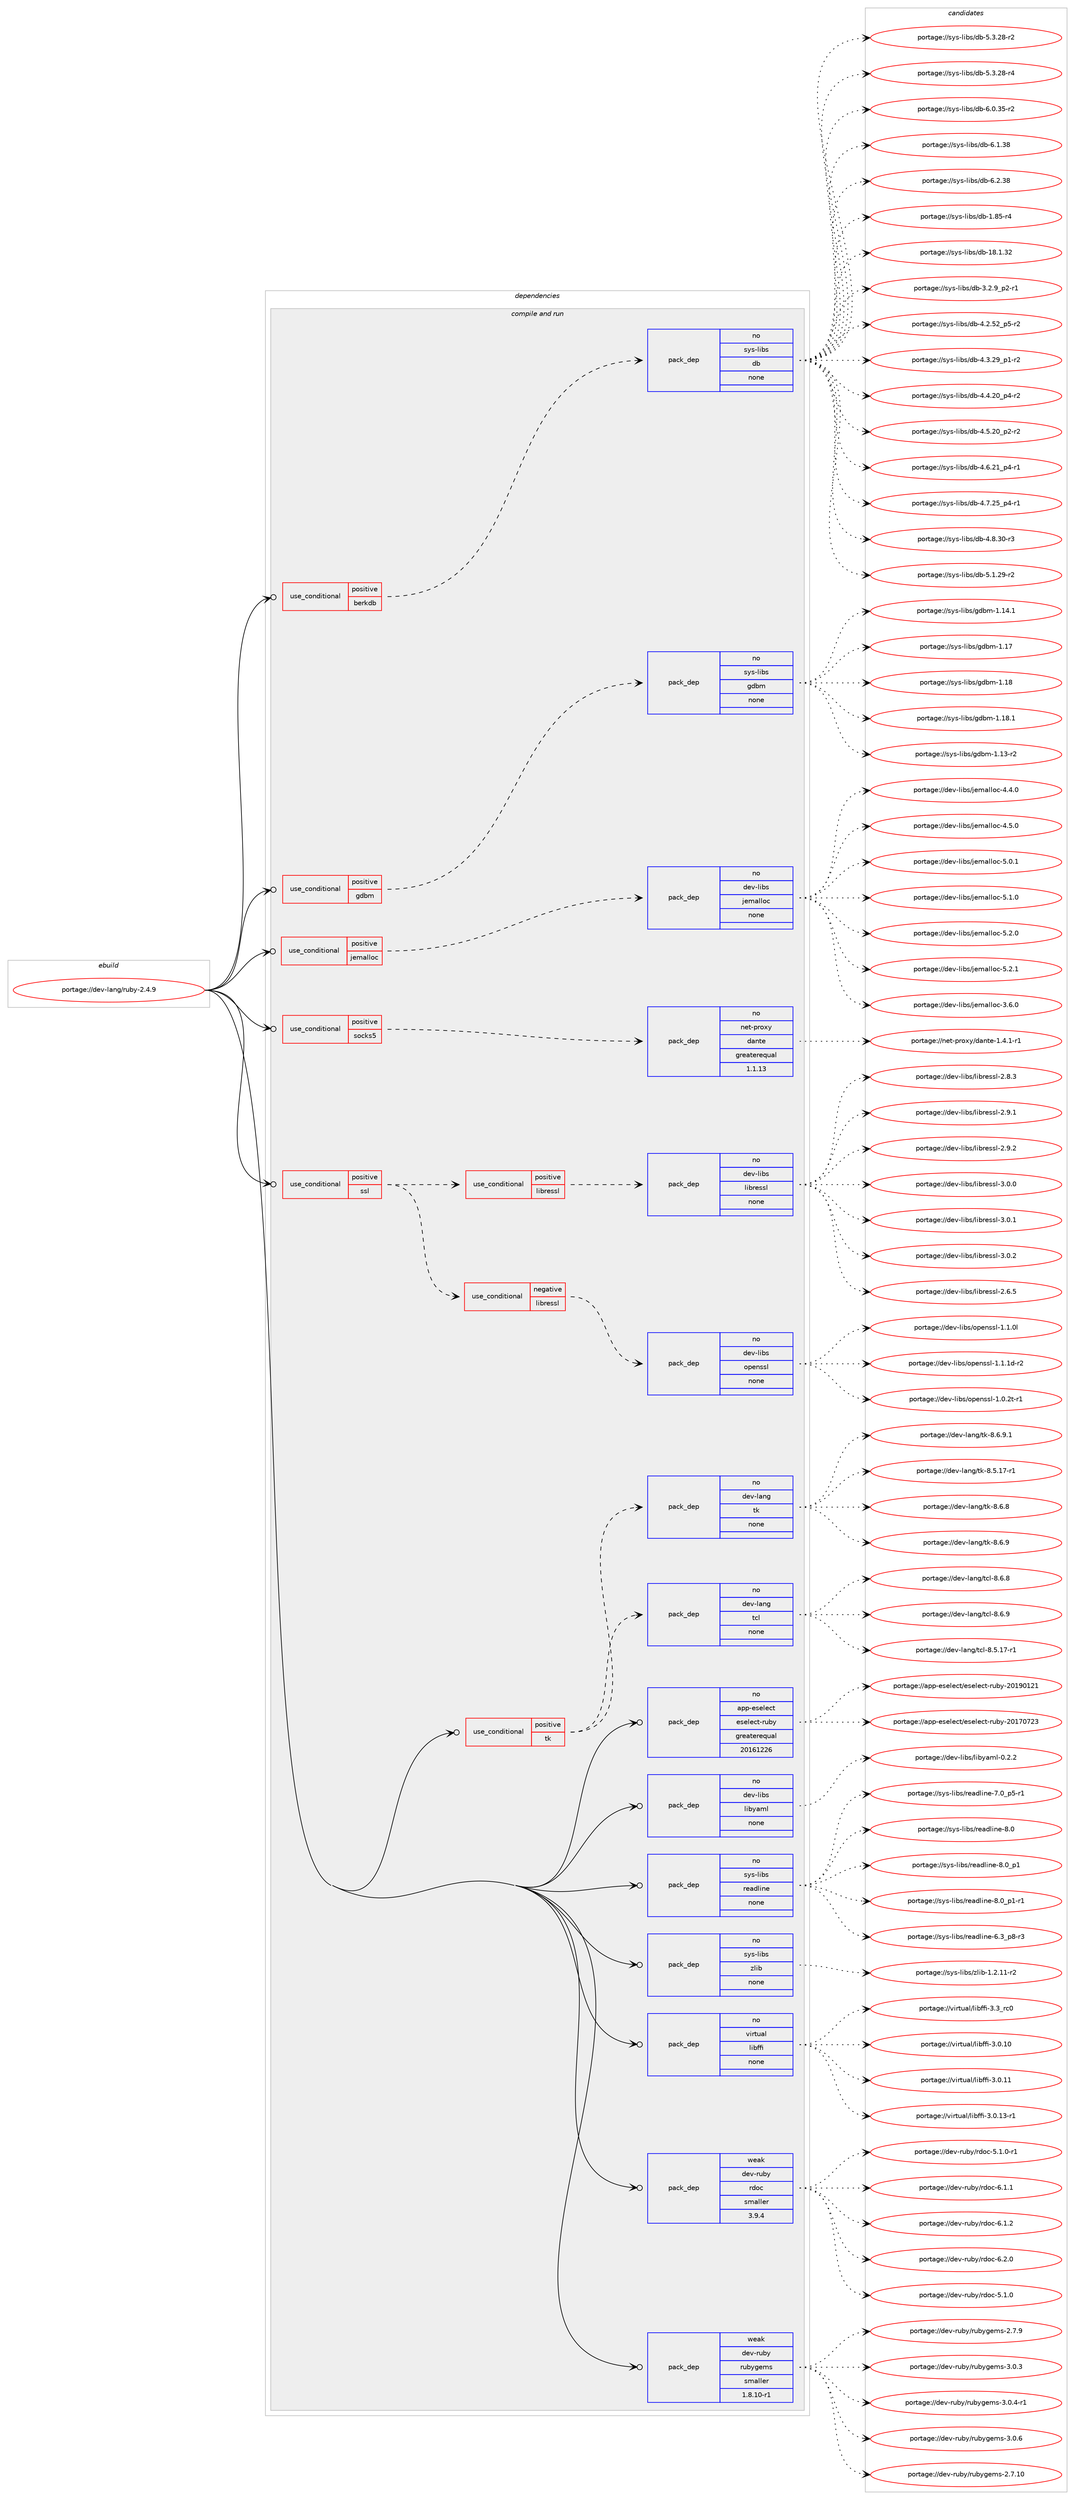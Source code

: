 digraph prolog {

# *************
# Graph options
# *************

newrank=true;
concentrate=true;
compound=true;
graph [rankdir=LR,fontname=Helvetica,fontsize=10,ranksep=1.5];#, ranksep=2.5, nodesep=0.2];
edge  [arrowhead=vee];
node  [fontname=Helvetica,fontsize=10];

# **********
# The ebuild
# **********

subgraph cluster_leftcol {
color=gray;
rank=same;
label=<<i>ebuild</i>>;
id [label="portage://dev-lang/ruby-2.4.9", color=red, width=4, href="../dev-lang/ruby-2.4.9.svg"];
}

# ****************
# The dependencies
# ****************

subgraph cluster_midcol {
color=gray;
label=<<i>dependencies</i>>;
subgraph cluster_compile {
fillcolor="#eeeeee";
style=filled;
label=<<i>compile</i>>;
}
subgraph cluster_compileandrun {
fillcolor="#eeeeee";
style=filled;
label=<<i>compile and run</i>>;
subgraph cond20054 {
dependency96274 [label=<<TABLE BORDER="0" CELLBORDER="1" CELLSPACING="0" CELLPADDING="4"><TR><TD ROWSPAN="3" CELLPADDING="10">use_conditional</TD></TR><TR><TD>positive</TD></TR><TR><TD>berkdb</TD></TR></TABLE>>, shape=none, color=red];
subgraph pack73391 {
dependency96275 [label=<<TABLE BORDER="0" CELLBORDER="1" CELLSPACING="0" CELLPADDING="4" WIDTH="220"><TR><TD ROWSPAN="6" CELLPADDING="30">pack_dep</TD></TR><TR><TD WIDTH="110">no</TD></TR><TR><TD>sys-libs</TD></TR><TR><TD>db</TD></TR><TR><TD>none</TD></TR><TR><TD></TD></TR></TABLE>>, shape=none, color=blue];
}
dependency96274:e -> dependency96275:w [weight=20,style="dashed",arrowhead="vee"];
}
id:e -> dependency96274:w [weight=20,style="solid",arrowhead="odotvee"];
subgraph cond20055 {
dependency96276 [label=<<TABLE BORDER="0" CELLBORDER="1" CELLSPACING="0" CELLPADDING="4"><TR><TD ROWSPAN="3" CELLPADDING="10">use_conditional</TD></TR><TR><TD>positive</TD></TR><TR><TD>gdbm</TD></TR></TABLE>>, shape=none, color=red];
subgraph pack73392 {
dependency96277 [label=<<TABLE BORDER="0" CELLBORDER="1" CELLSPACING="0" CELLPADDING="4" WIDTH="220"><TR><TD ROWSPAN="6" CELLPADDING="30">pack_dep</TD></TR><TR><TD WIDTH="110">no</TD></TR><TR><TD>sys-libs</TD></TR><TR><TD>gdbm</TD></TR><TR><TD>none</TD></TR><TR><TD></TD></TR></TABLE>>, shape=none, color=blue];
}
dependency96276:e -> dependency96277:w [weight=20,style="dashed",arrowhead="vee"];
}
id:e -> dependency96276:w [weight=20,style="solid",arrowhead="odotvee"];
subgraph cond20056 {
dependency96278 [label=<<TABLE BORDER="0" CELLBORDER="1" CELLSPACING="0" CELLPADDING="4"><TR><TD ROWSPAN="3" CELLPADDING="10">use_conditional</TD></TR><TR><TD>positive</TD></TR><TR><TD>jemalloc</TD></TR></TABLE>>, shape=none, color=red];
subgraph pack73393 {
dependency96279 [label=<<TABLE BORDER="0" CELLBORDER="1" CELLSPACING="0" CELLPADDING="4" WIDTH="220"><TR><TD ROWSPAN="6" CELLPADDING="30">pack_dep</TD></TR><TR><TD WIDTH="110">no</TD></TR><TR><TD>dev-libs</TD></TR><TR><TD>jemalloc</TD></TR><TR><TD>none</TD></TR><TR><TD></TD></TR></TABLE>>, shape=none, color=blue];
}
dependency96278:e -> dependency96279:w [weight=20,style="dashed",arrowhead="vee"];
}
id:e -> dependency96278:w [weight=20,style="solid",arrowhead="odotvee"];
subgraph cond20057 {
dependency96280 [label=<<TABLE BORDER="0" CELLBORDER="1" CELLSPACING="0" CELLPADDING="4"><TR><TD ROWSPAN="3" CELLPADDING="10">use_conditional</TD></TR><TR><TD>positive</TD></TR><TR><TD>socks5</TD></TR></TABLE>>, shape=none, color=red];
subgraph pack73394 {
dependency96281 [label=<<TABLE BORDER="0" CELLBORDER="1" CELLSPACING="0" CELLPADDING="4" WIDTH="220"><TR><TD ROWSPAN="6" CELLPADDING="30">pack_dep</TD></TR><TR><TD WIDTH="110">no</TD></TR><TR><TD>net-proxy</TD></TR><TR><TD>dante</TD></TR><TR><TD>greaterequal</TD></TR><TR><TD>1.1.13</TD></TR></TABLE>>, shape=none, color=blue];
}
dependency96280:e -> dependency96281:w [weight=20,style="dashed",arrowhead="vee"];
}
id:e -> dependency96280:w [weight=20,style="solid",arrowhead="odotvee"];
subgraph cond20058 {
dependency96282 [label=<<TABLE BORDER="0" CELLBORDER="1" CELLSPACING="0" CELLPADDING="4"><TR><TD ROWSPAN="3" CELLPADDING="10">use_conditional</TD></TR><TR><TD>positive</TD></TR><TR><TD>ssl</TD></TR></TABLE>>, shape=none, color=red];
subgraph cond20059 {
dependency96283 [label=<<TABLE BORDER="0" CELLBORDER="1" CELLSPACING="0" CELLPADDING="4"><TR><TD ROWSPAN="3" CELLPADDING="10">use_conditional</TD></TR><TR><TD>negative</TD></TR><TR><TD>libressl</TD></TR></TABLE>>, shape=none, color=red];
subgraph pack73395 {
dependency96284 [label=<<TABLE BORDER="0" CELLBORDER="1" CELLSPACING="0" CELLPADDING="4" WIDTH="220"><TR><TD ROWSPAN="6" CELLPADDING="30">pack_dep</TD></TR><TR><TD WIDTH="110">no</TD></TR><TR><TD>dev-libs</TD></TR><TR><TD>openssl</TD></TR><TR><TD>none</TD></TR><TR><TD></TD></TR></TABLE>>, shape=none, color=blue];
}
dependency96283:e -> dependency96284:w [weight=20,style="dashed",arrowhead="vee"];
}
dependency96282:e -> dependency96283:w [weight=20,style="dashed",arrowhead="vee"];
subgraph cond20060 {
dependency96285 [label=<<TABLE BORDER="0" CELLBORDER="1" CELLSPACING="0" CELLPADDING="4"><TR><TD ROWSPAN="3" CELLPADDING="10">use_conditional</TD></TR><TR><TD>positive</TD></TR><TR><TD>libressl</TD></TR></TABLE>>, shape=none, color=red];
subgraph pack73396 {
dependency96286 [label=<<TABLE BORDER="0" CELLBORDER="1" CELLSPACING="0" CELLPADDING="4" WIDTH="220"><TR><TD ROWSPAN="6" CELLPADDING="30">pack_dep</TD></TR><TR><TD WIDTH="110">no</TD></TR><TR><TD>dev-libs</TD></TR><TR><TD>libressl</TD></TR><TR><TD>none</TD></TR><TR><TD></TD></TR></TABLE>>, shape=none, color=blue];
}
dependency96285:e -> dependency96286:w [weight=20,style="dashed",arrowhead="vee"];
}
dependency96282:e -> dependency96285:w [weight=20,style="dashed",arrowhead="vee"];
}
id:e -> dependency96282:w [weight=20,style="solid",arrowhead="odotvee"];
subgraph cond20061 {
dependency96287 [label=<<TABLE BORDER="0" CELLBORDER="1" CELLSPACING="0" CELLPADDING="4"><TR><TD ROWSPAN="3" CELLPADDING="10">use_conditional</TD></TR><TR><TD>positive</TD></TR><TR><TD>tk</TD></TR></TABLE>>, shape=none, color=red];
subgraph pack73397 {
dependency96288 [label=<<TABLE BORDER="0" CELLBORDER="1" CELLSPACING="0" CELLPADDING="4" WIDTH="220"><TR><TD ROWSPAN="6" CELLPADDING="30">pack_dep</TD></TR><TR><TD WIDTH="110">no</TD></TR><TR><TD>dev-lang</TD></TR><TR><TD>tcl</TD></TR><TR><TD>none</TD></TR><TR><TD></TD></TR></TABLE>>, shape=none, color=blue];
}
dependency96287:e -> dependency96288:w [weight=20,style="dashed",arrowhead="vee"];
subgraph pack73398 {
dependency96289 [label=<<TABLE BORDER="0" CELLBORDER="1" CELLSPACING="0" CELLPADDING="4" WIDTH="220"><TR><TD ROWSPAN="6" CELLPADDING="30">pack_dep</TD></TR><TR><TD WIDTH="110">no</TD></TR><TR><TD>dev-lang</TD></TR><TR><TD>tk</TD></TR><TR><TD>none</TD></TR><TR><TD></TD></TR></TABLE>>, shape=none, color=blue];
}
dependency96287:e -> dependency96289:w [weight=20,style="dashed",arrowhead="vee"];
}
id:e -> dependency96287:w [weight=20,style="solid",arrowhead="odotvee"];
subgraph pack73399 {
dependency96290 [label=<<TABLE BORDER="0" CELLBORDER="1" CELLSPACING="0" CELLPADDING="4" WIDTH="220"><TR><TD ROWSPAN="6" CELLPADDING="30">pack_dep</TD></TR><TR><TD WIDTH="110">no</TD></TR><TR><TD>app-eselect</TD></TR><TR><TD>eselect-ruby</TD></TR><TR><TD>greaterequal</TD></TR><TR><TD>20161226</TD></TR></TABLE>>, shape=none, color=blue];
}
id:e -> dependency96290:w [weight=20,style="solid",arrowhead="odotvee"];
subgraph pack73400 {
dependency96291 [label=<<TABLE BORDER="0" CELLBORDER="1" CELLSPACING="0" CELLPADDING="4" WIDTH="220"><TR><TD ROWSPAN="6" CELLPADDING="30">pack_dep</TD></TR><TR><TD WIDTH="110">no</TD></TR><TR><TD>dev-libs</TD></TR><TR><TD>libyaml</TD></TR><TR><TD>none</TD></TR><TR><TD></TD></TR></TABLE>>, shape=none, color=blue];
}
id:e -> dependency96291:w [weight=20,style="solid",arrowhead="odotvee"];
subgraph pack73401 {
dependency96292 [label=<<TABLE BORDER="0" CELLBORDER="1" CELLSPACING="0" CELLPADDING="4" WIDTH="220"><TR><TD ROWSPAN="6" CELLPADDING="30">pack_dep</TD></TR><TR><TD WIDTH="110">no</TD></TR><TR><TD>sys-libs</TD></TR><TR><TD>readline</TD></TR><TR><TD>none</TD></TR><TR><TD></TD></TR></TABLE>>, shape=none, color=blue];
}
id:e -> dependency96292:w [weight=20,style="solid",arrowhead="odotvee"];
subgraph pack73402 {
dependency96293 [label=<<TABLE BORDER="0" CELLBORDER="1" CELLSPACING="0" CELLPADDING="4" WIDTH="220"><TR><TD ROWSPAN="6" CELLPADDING="30">pack_dep</TD></TR><TR><TD WIDTH="110">no</TD></TR><TR><TD>sys-libs</TD></TR><TR><TD>zlib</TD></TR><TR><TD>none</TD></TR><TR><TD></TD></TR></TABLE>>, shape=none, color=blue];
}
id:e -> dependency96293:w [weight=20,style="solid",arrowhead="odotvee"];
subgraph pack73403 {
dependency96294 [label=<<TABLE BORDER="0" CELLBORDER="1" CELLSPACING="0" CELLPADDING="4" WIDTH="220"><TR><TD ROWSPAN="6" CELLPADDING="30">pack_dep</TD></TR><TR><TD WIDTH="110">no</TD></TR><TR><TD>virtual</TD></TR><TR><TD>libffi</TD></TR><TR><TD>none</TD></TR><TR><TD></TD></TR></TABLE>>, shape=none, color=blue];
}
id:e -> dependency96294:w [weight=20,style="solid",arrowhead="odotvee"];
subgraph pack73404 {
dependency96295 [label=<<TABLE BORDER="0" CELLBORDER="1" CELLSPACING="0" CELLPADDING="4" WIDTH="220"><TR><TD ROWSPAN="6" CELLPADDING="30">pack_dep</TD></TR><TR><TD WIDTH="110">weak</TD></TR><TR><TD>dev-ruby</TD></TR><TR><TD>rdoc</TD></TR><TR><TD>smaller</TD></TR><TR><TD>3.9.4</TD></TR></TABLE>>, shape=none, color=blue];
}
id:e -> dependency96295:w [weight=20,style="solid",arrowhead="odotvee"];
subgraph pack73405 {
dependency96296 [label=<<TABLE BORDER="0" CELLBORDER="1" CELLSPACING="0" CELLPADDING="4" WIDTH="220"><TR><TD ROWSPAN="6" CELLPADDING="30">pack_dep</TD></TR><TR><TD WIDTH="110">weak</TD></TR><TR><TD>dev-ruby</TD></TR><TR><TD>rubygems</TD></TR><TR><TD>smaller</TD></TR><TR><TD>1.8.10-r1</TD></TR></TABLE>>, shape=none, color=blue];
}
id:e -> dependency96296:w [weight=20,style="solid",arrowhead="odotvee"];
}
subgraph cluster_run {
fillcolor="#eeeeee";
style=filled;
label=<<i>run</i>>;
}
}

# **************
# The candidates
# **************

subgraph cluster_choices {
rank=same;
color=gray;
label=<<i>candidates</i>>;

subgraph choice73391 {
color=black;
nodesep=1;
choiceportage1151211154510810598115471009845494656534511452 [label="portage://sys-libs/db-1.85-r4", color=red, width=4,href="../sys-libs/db-1.85-r4.svg"];
choiceportage115121115451081059811547100984549564649465150 [label="portage://sys-libs/db-18.1.32", color=red, width=4,href="../sys-libs/db-18.1.32.svg"];
choiceportage1151211154510810598115471009845514650465795112504511449 [label="portage://sys-libs/db-3.2.9_p2-r1", color=red, width=4,href="../sys-libs/db-3.2.9_p2-r1.svg"];
choiceportage115121115451081059811547100984552465046535095112534511450 [label="portage://sys-libs/db-4.2.52_p5-r2", color=red, width=4,href="../sys-libs/db-4.2.52_p5-r2.svg"];
choiceportage115121115451081059811547100984552465146505795112494511450 [label="portage://sys-libs/db-4.3.29_p1-r2", color=red, width=4,href="../sys-libs/db-4.3.29_p1-r2.svg"];
choiceportage115121115451081059811547100984552465246504895112524511450 [label="portage://sys-libs/db-4.4.20_p4-r2", color=red, width=4,href="../sys-libs/db-4.4.20_p4-r2.svg"];
choiceportage115121115451081059811547100984552465346504895112504511450 [label="portage://sys-libs/db-4.5.20_p2-r2", color=red, width=4,href="../sys-libs/db-4.5.20_p2-r2.svg"];
choiceportage115121115451081059811547100984552465446504995112524511449 [label="portage://sys-libs/db-4.6.21_p4-r1", color=red, width=4,href="../sys-libs/db-4.6.21_p4-r1.svg"];
choiceportage115121115451081059811547100984552465546505395112524511449 [label="portage://sys-libs/db-4.7.25_p4-r1", color=red, width=4,href="../sys-libs/db-4.7.25_p4-r1.svg"];
choiceportage11512111545108105981154710098455246564651484511451 [label="portage://sys-libs/db-4.8.30-r3", color=red, width=4,href="../sys-libs/db-4.8.30-r3.svg"];
choiceportage11512111545108105981154710098455346494650574511450 [label="portage://sys-libs/db-5.1.29-r2", color=red, width=4,href="../sys-libs/db-5.1.29-r2.svg"];
choiceportage11512111545108105981154710098455346514650564511450 [label="portage://sys-libs/db-5.3.28-r2", color=red, width=4,href="../sys-libs/db-5.3.28-r2.svg"];
choiceportage11512111545108105981154710098455346514650564511452 [label="portage://sys-libs/db-5.3.28-r4", color=red, width=4,href="../sys-libs/db-5.3.28-r4.svg"];
choiceportage11512111545108105981154710098455446484651534511450 [label="portage://sys-libs/db-6.0.35-r2", color=red, width=4,href="../sys-libs/db-6.0.35-r2.svg"];
choiceportage1151211154510810598115471009845544649465156 [label="portage://sys-libs/db-6.1.38", color=red, width=4,href="../sys-libs/db-6.1.38.svg"];
choiceportage1151211154510810598115471009845544650465156 [label="portage://sys-libs/db-6.2.38", color=red, width=4,href="../sys-libs/db-6.2.38.svg"];
dependency96275:e -> choiceportage1151211154510810598115471009845494656534511452:w [style=dotted,weight="100"];
dependency96275:e -> choiceportage115121115451081059811547100984549564649465150:w [style=dotted,weight="100"];
dependency96275:e -> choiceportage1151211154510810598115471009845514650465795112504511449:w [style=dotted,weight="100"];
dependency96275:e -> choiceportage115121115451081059811547100984552465046535095112534511450:w [style=dotted,weight="100"];
dependency96275:e -> choiceportage115121115451081059811547100984552465146505795112494511450:w [style=dotted,weight="100"];
dependency96275:e -> choiceportage115121115451081059811547100984552465246504895112524511450:w [style=dotted,weight="100"];
dependency96275:e -> choiceportage115121115451081059811547100984552465346504895112504511450:w [style=dotted,weight="100"];
dependency96275:e -> choiceportage115121115451081059811547100984552465446504995112524511449:w [style=dotted,weight="100"];
dependency96275:e -> choiceportage115121115451081059811547100984552465546505395112524511449:w [style=dotted,weight="100"];
dependency96275:e -> choiceportage11512111545108105981154710098455246564651484511451:w [style=dotted,weight="100"];
dependency96275:e -> choiceportage11512111545108105981154710098455346494650574511450:w [style=dotted,weight="100"];
dependency96275:e -> choiceportage11512111545108105981154710098455346514650564511450:w [style=dotted,weight="100"];
dependency96275:e -> choiceportage11512111545108105981154710098455346514650564511452:w [style=dotted,weight="100"];
dependency96275:e -> choiceportage11512111545108105981154710098455446484651534511450:w [style=dotted,weight="100"];
dependency96275:e -> choiceportage1151211154510810598115471009845544649465156:w [style=dotted,weight="100"];
dependency96275:e -> choiceportage1151211154510810598115471009845544650465156:w [style=dotted,weight="100"];
}
subgraph choice73392 {
color=black;
nodesep=1;
choiceportage1151211154510810598115471031009810945494649514511450 [label="portage://sys-libs/gdbm-1.13-r2", color=red, width=4,href="../sys-libs/gdbm-1.13-r2.svg"];
choiceportage1151211154510810598115471031009810945494649524649 [label="portage://sys-libs/gdbm-1.14.1", color=red, width=4,href="../sys-libs/gdbm-1.14.1.svg"];
choiceportage115121115451081059811547103100981094549464955 [label="portage://sys-libs/gdbm-1.17", color=red, width=4,href="../sys-libs/gdbm-1.17.svg"];
choiceportage115121115451081059811547103100981094549464956 [label="portage://sys-libs/gdbm-1.18", color=red, width=4,href="../sys-libs/gdbm-1.18.svg"];
choiceportage1151211154510810598115471031009810945494649564649 [label="portage://sys-libs/gdbm-1.18.1", color=red, width=4,href="../sys-libs/gdbm-1.18.1.svg"];
dependency96277:e -> choiceportage1151211154510810598115471031009810945494649514511450:w [style=dotted,weight="100"];
dependency96277:e -> choiceportage1151211154510810598115471031009810945494649524649:w [style=dotted,weight="100"];
dependency96277:e -> choiceportage115121115451081059811547103100981094549464955:w [style=dotted,weight="100"];
dependency96277:e -> choiceportage115121115451081059811547103100981094549464956:w [style=dotted,weight="100"];
dependency96277:e -> choiceportage1151211154510810598115471031009810945494649564649:w [style=dotted,weight="100"];
}
subgraph choice73393 {
color=black;
nodesep=1;
choiceportage1001011184510810598115471061011099710810811199455146544648 [label="portage://dev-libs/jemalloc-3.6.0", color=red, width=4,href="../dev-libs/jemalloc-3.6.0.svg"];
choiceportage1001011184510810598115471061011099710810811199455246524648 [label="portage://dev-libs/jemalloc-4.4.0", color=red, width=4,href="../dev-libs/jemalloc-4.4.0.svg"];
choiceportage1001011184510810598115471061011099710810811199455246534648 [label="portage://dev-libs/jemalloc-4.5.0", color=red, width=4,href="../dev-libs/jemalloc-4.5.0.svg"];
choiceportage1001011184510810598115471061011099710810811199455346484649 [label="portage://dev-libs/jemalloc-5.0.1", color=red, width=4,href="../dev-libs/jemalloc-5.0.1.svg"];
choiceportage1001011184510810598115471061011099710810811199455346494648 [label="portage://dev-libs/jemalloc-5.1.0", color=red, width=4,href="../dev-libs/jemalloc-5.1.0.svg"];
choiceportage1001011184510810598115471061011099710810811199455346504648 [label="portage://dev-libs/jemalloc-5.2.0", color=red, width=4,href="../dev-libs/jemalloc-5.2.0.svg"];
choiceportage1001011184510810598115471061011099710810811199455346504649 [label="portage://dev-libs/jemalloc-5.2.1", color=red, width=4,href="../dev-libs/jemalloc-5.2.1.svg"];
dependency96279:e -> choiceportage1001011184510810598115471061011099710810811199455146544648:w [style=dotted,weight="100"];
dependency96279:e -> choiceportage1001011184510810598115471061011099710810811199455246524648:w [style=dotted,weight="100"];
dependency96279:e -> choiceportage1001011184510810598115471061011099710810811199455246534648:w [style=dotted,weight="100"];
dependency96279:e -> choiceportage1001011184510810598115471061011099710810811199455346484649:w [style=dotted,weight="100"];
dependency96279:e -> choiceportage1001011184510810598115471061011099710810811199455346494648:w [style=dotted,weight="100"];
dependency96279:e -> choiceportage1001011184510810598115471061011099710810811199455346504648:w [style=dotted,weight="100"];
dependency96279:e -> choiceportage1001011184510810598115471061011099710810811199455346504649:w [style=dotted,weight="100"];
}
subgraph choice73394 {
color=black;
nodesep=1;
choiceportage1101011164511211411112012147100971101161014549465246494511449 [label="portage://net-proxy/dante-1.4.1-r1", color=red, width=4,href="../net-proxy/dante-1.4.1-r1.svg"];
dependency96281:e -> choiceportage1101011164511211411112012147100971101161014549465246494511449:w [style=dotted,weight="100"];
}
subgraph choice73395 {
color=black;
nodesep=1;
choiceportage1001011184510810598115471111121011101151151084549464846501164511449 [label="portage://dev-libs/openssl-1.0.2t-r1", color=red, width=4,href="../dev-libs/openssl-1.0.2t-r1.svg"];
choiceportage100101118451081059811547111112101110115115108454946494648108 [label="portage://dev-libs/openssl-1.1.0l", color=red, width=4,href="../dev-libs/openssl-1.1.0l.svg"];
choiceportage1001011184510810598115471111121011101151151084549464946491004511450 [label="portage://dev-libs/openssl-1.1.1d-r2", color=red, width=4,href="../dev-libs/openssl-1.1.1d-r2.svg"];
dependency96284:e -> choiceportage1001011184510810598115471111121011101151151084549464846501164511449:w [style=dotted,weight="100"];
dependency96284:e -> choiceportage100101118451081059811547111112101110115115108454946494648108:w [style=dotted,weight="100"];
dependency96284:e -> choiceportage1001011184510810598115471111121011101151151084549464946491004511450:w [style=dotted,weight="100"];
}
subgraph choice73396 {
color=black;
nodesep=1;
choiceportage10010111845108105981154710810598114101115115108455046544653 [label="portage://dev-libs/libressl-2.6.5", color=red, width=4,href="../dev-libs/libressl-2.6.5.svg"];
choiceportage10010111845108105981154710810598114101115115108455046564651 [label="portage://dev-libs/libressl-2.8.3", color=red, width=4,href="../dev-libs/libressl-2.8.3.svg"];
choiceportage10010111845108105981154710810598114101115115108455046574649 [label="portage://dev-libs/libressl-2.9.1", color=red, width=4,href="../dev-libs/libressl-2.9.1.svg"];
choiceportage10010111845108105981154710810598114101115115108455046574650 [label="portage://dev-libs/libressl-2.9.2", color=red, width=4,href="../dev-libs/libressl-2.9.2.svg"];
choiceportage10010111845108105981154710810598114101115115108455146484648 [label="portage://dev-libs/libressl-3.0.0", color=red, width=4,href="../dev-libs/libressl-3.0.0.svg"];
choiceportage10010111845108105981154710810598114101115115108455146484649 [label="portage://dev-libs/libressl-3.0.1", color=red, width=4,href="../dev-libs/libressl-3.0.1.svg"];
choiceportage10010111845108105981154710810598114101115115108455146484650 [label="portage://dev-libs/libressl-3.0.2", color=red, width=4,href="../dev-libs/libressl-3.0.2.svg"];
dependency96286:e -> choiceportage10010111845108105981154710810598114101115115108455046544653:w [style=dotted,weight="100"];
dependency96286:e -> choiceportage10010111845108105981154710810598114101115115108455046564651:w [style=dotted,weight="100"];
dependency96286:e -> choiceportage10010111845108105981154710810598114101115115108455046574649:w [style=dotted,weight="100"];
dependency96286:e -> choiceportage10010111845108105981154710810598114101115115108455046574650:w [style=dotted,weight="100"];
dependency96286:e -> choiceportage10010111845108105981154710810598114101115115108455146484648:w [style=dotted,weight="100"];
dependency96286:e -> choiceportage10010111845108105981154710810598114101115115108455146484649:w [style=dotted,weight="100"];
dependency96286:e -> choiceportage10010111845108105981154710810598114101115115108455146484650:w [style=dotted,weight="100"];
}
subgraph choice73397 {
color=black;
nodesep=1;
choiceportage10010111845108971101034711699108455646534649554511449 [label="portage://dev-lang/tcl-8.5.17-r1", color=red, width=4,href="../dev-lang/tcl-8.5.17-r1.svg"];
choiceportage10010111845108971101034711699108455646544656 [label="portage://dev-lang/tcl-8.6.8", color=red, width=4,href="../dev-lang/tcl-8.6.8.svg"];
choiceportage10010111845108971101034711699108455646544657 [label="portage://dev-lang/tcl-8.6.9", color=red, width=4,href="../dev-lang/tcl-8.6.9.svg"];
dependency96288:e -> choiceportage10010111845108971101034711699108455646534649554511449:w [style=dotted,weight="100"];
dependency96288:e -> choiceportage10010111845108971101034711699108455646544656:w [style=dotted,weight="100"];
dependency96288:e -> choiceportage10010111845108971101034711699108455646544657:w [style=dotted,weight="100"];
}
subgraph choice73398 {
color=black;
nodesep=1;
choiceportage100101118451089711010347116107455646534649554511449 [label="portage://dev-lang/tk-8.5.17-r1", color=red, width=4,href="../dev-lang/tk-8.5.17-r1.svg"];
choiceportage100101118451089711010347116107455646544656 [label="portage://dev-lang/tk-8.6.8", color=red, width=4,href="../dev-lang/tk-8.6.8.svg"];
choiceportage100101118451089711010347116107455646544657 [label="portage://dev-lang/tk-8.6.9", color=red, width=4,href="../dev-lang/tk-8.6.9.svg"];
choiceportage1001011184510897110103471161074556465446574649 [label="portage://dev-lang/tk-8.6.9.1", color=red, width=4,href="../dev-lang/tk-8.6.9.1.svg"];
dependency96289:e -> choiceportage100101118451089711010347116107455646534649554511449:w [style=dotted,weight="100"];
dependency96289:e -> choiceportage100101118451089711010347116107455646544656:w [style=dotted,weight="100"];
dependency96289:e -> choiceportage100101118451089711010347116107455646544657:w [style=dotted,weight="100"];
dependency96289:e -> choiceportage1001011184510897110103471161074556465446574649:w [style=dotted,weight="100"];
}
subgraph choice73399 {
color=black;
nodesep=1;
choiceportage97112112451011151011081019911647101115101108101991164511411798121455048495548555051 [label="portage://app-eselect/eselect-ruby-20170723", color=red, width=4,href="../app-eselect/eselect-ruby-20170723.svg"];
choiceportage97112112451011151011081019911647101115101108101991164511411798121455048495748495049 [label="portage://app-eselect/eselect-ruby-20190121", color=red, width=4,href="../app-eselect/eselect-ruby-20190121.svg"];
dependency96290:e -> choiceportage97112112451011151011081019911647101115101108101991164511411798121455048495548555051:w [style=dotted,weight="100"];
dependency96290:e -> choiceportage97112112451011151011081019911647101115101108101991164511411798121455048495748495049:w [style=dotted,weight="100"];
}
subgraph choice73400 {
color=black;
nodesep=1;
choiceportage1001011184510810598115471081059812197109108454846504650 [label="portage://dev-libs/libyaml-0.2.2", color=red, width=4,href="../dev-libs/libyaml-0.2.2.svg"];
dependency96291:e -> choiceportage1001011184510810598115471081059812197109108454846504650:w [style=dotted,weight="100"];
}
subgraph choice73401 {
color=black;
nodesep=1;
choiceportage115121115451081059811547114101971001081051101014554465195112564511451 [label="portage://sys-libs/readline-6.3_p8-r3", color=red, width=4,href="../sys-libs/readline-6.3_p8-r3.svg"];
choiceportage115121115451081059811547114101971001081051101014555464895112534511449 [label="portage://sys-libs/readline-7.0_p5-r1", color=red, width=4,href="../sys-libs/readline-7.0_p5-r1.svg"];
choiceportage1151211154510810598115471141019710010810511010145564648 [label="portage://sys-libs/readline-8.0", color=red, width=4,href="../sys-libs/readline-8.0.svg"];
choiceportage11512111545108105981154711410197100108105110101455646489511249 [label="portage://sys-libs/readline-8.0_p1", color=red, width=4,href="../sys-libs/readline-8.0_p1.svg"];
choiceportage115121115451081059811547114101971001081051101014556464895112494511449 [label="portage://sys-libs/readline-8.0_p1-r1", color=red, width=4,href="../sys-libs/readline-8.0_p1-r1.svg"];
dependency96292:e -> choiceportage115121115451081059811547114101971001081051101014554465195112564511451:w [style=dotted,weight="100"];
dependency96292:e -> choiceportage115121115451081059811547114101971001081051101014555464895112534511449:w [style=dotted,weight="100"];
dependency96292:e -> choiceportage1151211154510810598115471141019710010810511010145564648:w [style=dotted,weight="100"];
dependency96292:e -> choiceportage11512111545108105981154711410197100108105110101455646489511249:w [style=dotted,weight="100"];
dependency96292:e -> choiceportage115121115451081059811547114101971001081051101014556464895112494511449:w [style=dotted,weight="100"];
}
subgraph choice73402 {
color=black;
nodesep=1;
choiceportage11512111545108105981154712210810598454946504649494511450 [label="portage://sys-libs/zlib-1.2.11-r2", color=red, width=4,href="../sys-libs/zlib-1.2.11-r2.svg"];
dependency96293:e -> choiceportage11512111545108105981154712210810598454946504649494511450:w [style=dotted,weight="100"];
}
subgraph choice73403 {
color=black;
nodesep=1;
choiceportage11810511411611797108471081059810210210545514648464948 [label="portage://virtual/libffi-3.0.10", color=red, width=4,href="../virtual/libffi-3.0.10.svg"];
choiceportage11810511411611797108471081059810210210545514648464949 [label="portage://virtual/libffi-3.0.11", color=red, width=4,href="../virtual/libffi-3.0.11.svg"];
choiceportage118105114116117971084710810598102102105455146484649514511449 [label="portage://virtual/libffi-3.0.13-r1", color=red, width=4,href="../virtual/libffi-3.0.13-r1.svg"];
choiceportage11810511411611797108471081059810210210545514651951149948 [label="portage://virtual/libffi-3.3_rc0", color=red, width=4,href="../virtual/libffi-3.3_rc0.svg"];
dependency96294:e -> choiceportage11810511411611797108471081059810210210545514648464948:w [style=dotted,weight="100"];
dependency96294:e -> choiceportage11810511411611797108471081059810210210545514648464949:w [style=dotted,weight="100"];
dependency96294:e -> choiceportage118105114116117971084710810598102102105455146484649514511449:w [style=dotted,weight="100"];
dependency96294:e -> choiceportage11810511411611797108471081059810210210545514651951149948:w [style=dotted,weight="100"];
}
subgraph choice73404 {
color=black;
nodesep=1;
choiceportage10010111845114117981214711410011199455346494648 [label="portage://dev-ruby/rdoc-5.1.0", color=red, width=4,href="../dev-ruby/rdoc-5.1.0.svg"];
choiceportage100101118451141179812147114100111994553464946484511449 [label="portage://dev-ruby/rdoc-5.1.0-r1", color=red, width=4,href="../dev-ruby/rdoc-5.1.0-r1.svg"];
choiceportage10010111845114117981214711410011199455446494649 [label="portage://dev-ruby/rdoc-6.1.1", color=red, width=4,href="../dev-ruby/rdoc-6.1.1.svg"];
choiceportage10010111845114117981214711410011199455446494650 [label="portage://dev-ruby/rdoc-6.1.2", color=red, width=4,href="../dev-ruby/rdoc-6.1.2.svg"];
choiceportage10010111845114117981214711410011199455446504648 [label="portage://dev-ruby/rdoc-6.2.0", color=red, width=4,href="../dev-ruby/rdoc-6.2.0.svg"];
dependency96295:e -> choiceportage10010111845114117981214711410011199455346494648:w [style=dotted,weight="100"];
dependency96295:e -> choiceportage100101118451141179812147114100111994553464946484511449:w [style=dotted,weight="100"];
dependency96295:e -> choiceportage10010111845114117981214711410011199455446494649:w [style=dotted,weight="100"];
dependency96295:e -> choiceportage10010111845114117981214711410011199455446494650:w [style=dotted,weight="100"];
dependency96295:e -> choiceportage10010111845114117981214711410011199455446504648:w [style=dotted,weight="100"];
}
subgraph choice73405 {
color=black;
nodesep=1;
choiceportage1001011184511411798121471141179812110310110911545504655464948 [label="portage://dev-ruby/rubygems-2.7.10", color=red, width=4,href="../dev-ruby/rubygems-2.7.10.svg"];
choiceportage10010111845114117981214711411798121103101109115455046554657 [label="portage://dev-ruby/rubygems-2.7.9", color=red, width=4,href="../dev-ruby/rubygems-2.7.9.svg"];
choiceportage10010111845114117981214711411798121103101109115455146484651 [label="portage://dev-ruby/rubygems-3.0.3", color=red, width=4,href="../dev-ruby/rubygems-3.0.3.svg"];
choiceportage100101118451141179812147114117981211031011091154551464846524511449 [label="portage://dev-ruby/rubygems-3.0.4-r1", color=red, width=4,href="../dev-ruby/rubygems-3.0.4-r1.svg"];
choiceportage10010111845114117981214711411798121103101109115455146484654 [label="portage://dev-ruby/rubygems-3.0.6", color=red, width=4,href="../dev-ruby/rubygems-3.0.6.svg"];
dependency96296:e -> choiceportage1001011184511411798121471141179812110310110911545504655464948:w [style=dotted,weight="100"];
dependency96296:e -> choiceportage10010111845114117981214711411798121103101109115455046554657:w [style=dotted,weight="100"];
dependency96296:e -> choiceportage10010111845114117981214711411798121103101109115455146484651:w [style=dotted,weight="100"];
dependency96296:e -> choiceportage100101118451141179812147114117981211031011091154551464846524511449:w [style=dotted,weight="100"];
dependency96296:e -> choiceportage10010111845114117981214711411798121103101109115455146484654:w [style=dotted,weight="100"];
}
}

}
